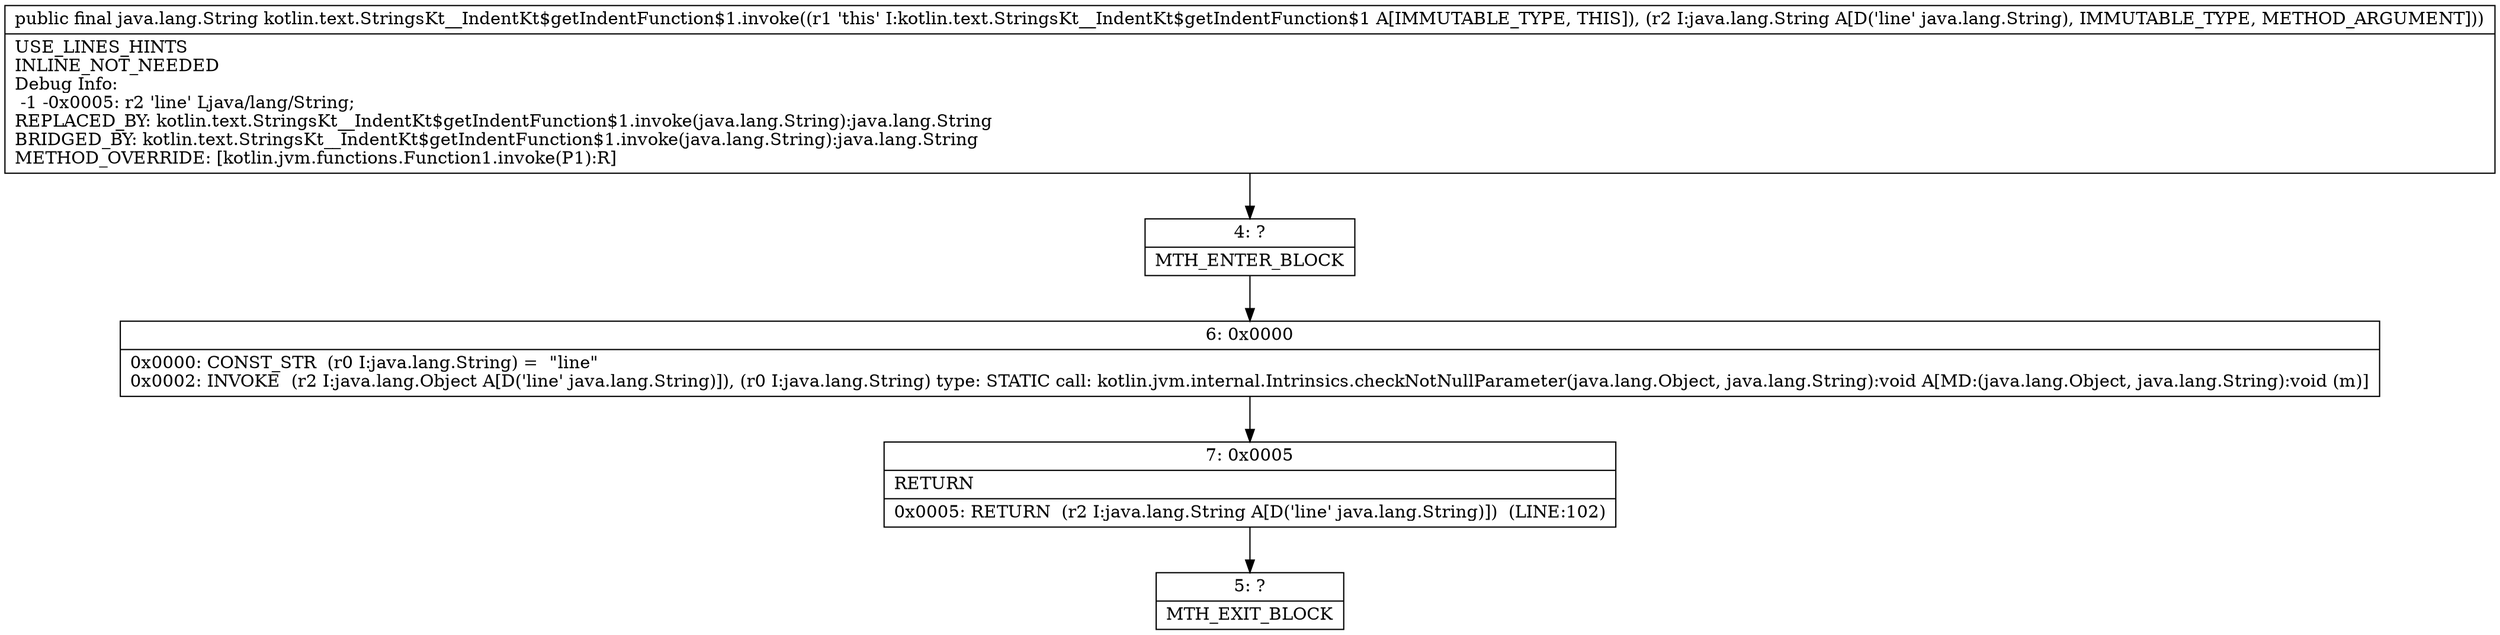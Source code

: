 digraph "CFG forkotlin.text.StringsKt__IndentKt$getIndentFunction$1.invoke(Ljava\/lang\/String;)Ljava\/lang\/String;" {
Node_4 [shape=record,label="{4\:\ ?|MTH_ENTER_BLOCK\l}"];
Node_6 [shape=record,label="{6\:\ 0x0000|0x0000: CONST_STR  (r0 I:java.lang.String) =  \"line\" \l0x0002: INVOKE  (r2 I:java.lang.Object A[D('line' java.lang.String)]), (r0 I:java.lang.String) type: STATIC call: kotlin.jvm.internal.Intrinsics.checkNotNullParameter(java.lang.Object, java.lang.String):void A[MD:(java.lang.Object, java.lang.String):void (m)]\l}"];
Node_7 [shape=record,label="{7\:\ 0x0005|RETURN\l|0x0005: RETURN  (r2 I:java.lang.String A[D('line' java.lang.String)])  (LINE:102)\l}"];
Node_5 [shape=record,label="{5\:\ ?|MTH_EXIT_BLOCK\l}"];
MethodNode[shape=record,label="{public final java.lang.String kotlin.text.StringsKt__IndentKt$getIndentFunction$1.invoke((r1 'this' I:kotlin.text.StringsKt__IndentKt$getIndentFunction$1 A[IMMUTABLE_TYPE, THIS]), (r2 I:java.lang.String A[D('line' java.lang.String), IMMUTABLE_TYPE, METHOD_ARGUMENT]))  | USE_LINES_HINTS\lINLINE_NOT_NEEDED\lDebug Info:\l  \-1 \-0x0005: r2 'line' Ljava\/lang\/String;\lREPLACED_BY: kotlin.text.StringsKt__IndentKt$getIndentFunction$1.invoke(java.lang.String):java.lang.String\lBRIDGED_BY: kotlin.text.StringsKt__IndentKt$getIndentFunction$1.invoke(java.lang.String):java.lang.String\lMETHOD_OVERRIDE: [kotlin.jvm.functions.Function1.invoke(P1):R]\l}"];
MethodNode -> Node_4;Node_4 -> Node_6;
Node_6 -> Node_7;
Node_7 -> Node_5;
}

